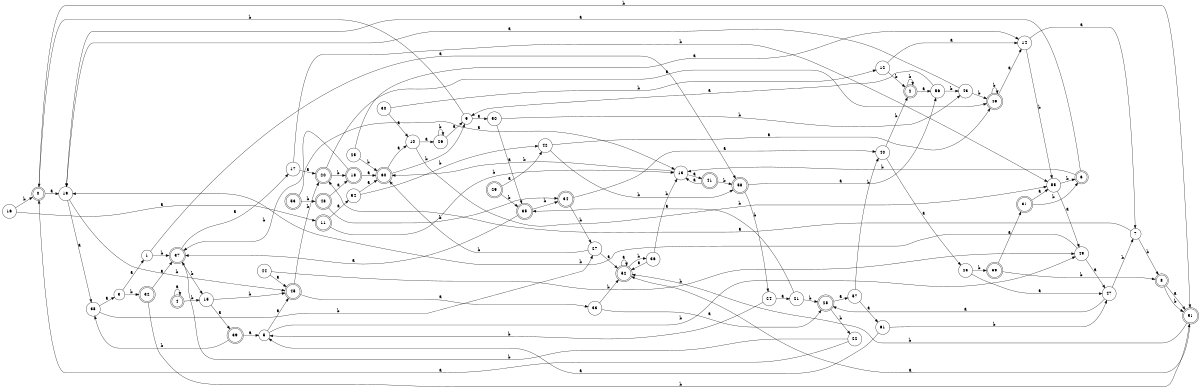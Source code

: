 digraph n50_8 {
__start0 [label="" shape="none"];

rankdir=LR;
size="8,5";

s0 [style="rounded,filled", color="black", fillcolor="white" shape="doublecircle", label="0"];
s1 [style="filled", color="black", fillcolor="white" shape="circle", label="1"];
s2 [style="rounded,filled", color="black", fillcolor="white" shape="doublecircle", label="2"];
s3 [style="filled", color="black", fillcolor="white" shape="circle", label="3"];
s4 [style="rounded,filled", color="black", fillcolor="white" shape="doublecircle", label="4"];
s5 [style="filled", color="black", fillcolor="white" shape="circle", label="5"];
s6 [style="rounded,filled", color="black", fillcolor="white" shape="doublecircle", label="6"];
s7 [style="filled", color="black", fillcolor="white" shape="circle", label="7"];
s8 [style="rounded,filled", color="black", fillcolor="white" shape="doublecircle", label="8"];
s9 [style="filled", color="black", fillcolor="white" shape="circle", label="9"];
s10 [style="filled", color="black", fillcolor="white" shape="circle", label="10"];
s11 [style="rounded,filled", color="black", fillcolor="white" shape="doublecircle", label="11"];
s12 [style="filled", color="black", fillcolor="white" shape="circle", label="12"];
s13 [style="filled", color="black", fillcolor="white" shape="circle", label="13"];
s14 [style="filled", color="black", fillcolor="white" shape="circle", label="14"];
s15 [style="filled", color="black", fillcolor="white" shape="circle", label="15"];
s16 [style="filled", color="black", fillcolor="white" shape="circle", label="16"];
s17 [style="filled", color="black", fillcolor="white" shape="circle", label="17"];
s18 [style="rounded,filled", color="black", fillcolor="white" shape="doublecircle", label="18"];
s19 [style="filled", color="black", fillcolor="white" shape="circle", label="19"];
s20 [style="rounded,filled", color="black", fillcolor="white" shape="doublecircle", label="20"];
s21 [style="filled", color="black", fillcolor="white" shape="circle", label="21"];
s22 [style="filled", color="black", fillcolor="white" shape="circle", label="22"];
s23 [style="filled", color="black", fillcolor="white" shape="circle", label="23"];
s24 [style="filled", color="black", fillcolor="white" shape="circle", label="24"];
s25 [style="filled", color="black", fillcolor="white" shape="circle", label="25"];
s26 [style="filled", color="black", fillcolor="white" shape="circle", label="26"];
s27 [style="filled", color="black", fillcolor="white" shape="circle", label="27"];
s28 [style="rounded,filled", color="black", fillcolor="white" shape="doublecircle", label="28"];
s29 [style="rounded,filled", color="black", fillcolor="white" shape="doublecircle", label="29"];
s30 [style="filled", color="black", fillcolor="white" shape="circle", label="30"];
s31 [style="rounded,filled", color="black", fillcolor="white" shape="doublecircle", label="31"];
s32 [style="rounded,filled", color="black", fillcolor="white" shape="doublecircle", label="32"];
s33 [style="filled", color="black", fillcolor="white" shape="circle", label="33"];
s34 [style="rounded,filled", color="black", fillcolor="white" shape="doublecircle", label="34"];
s35 [style="rounded,filled", color="black", fillcolor="white" shape="doublecircle", label="35"];
s36 [style="filled", color="black", fillcolor="white" shape="circle", label="36"];
s37 [style="rounded,filled", color="black", fillcolor="white" shape="doublecircle", label="37"];
s38 [style="filled", color="black", fillcolor="white" shape="circle", label="38"];
s39 [style="rounded,filled", color="black", fillcolor="white" shape="doublecircle", label="39"];
s40 [style="filled", color="black", fillcolor="white" shape="circle", label="40"];
s41 [style="rounded,filled", color="black", fillcolor="white" shape="doublecircle", label="41"];
s42 [style="filled", color="black", fillcolor="white" shape="circle", label="42"];
s43 [style="filled", color="black", fillcolor="white" shape="circle", label="43"];
s44 [style="filled", color="black", fillcolor="white" shape="circle", label="44"];
s45 [style="rounded,filled", color="black", fillcolor="white" shape="doublecircle", label="45"];
s46 [style="rounded,filled", color="black", fillcolor="white" shape="doublecircle", label="46"];
s47 [style="filled", color="black", fillcolor="white" shape="circle", label="47"];
s48 [style="rounded,filled", color="black", fillcolor="white" shape="doublecircle", label="48"];
s49 [style="filled", color="black", fillcolor="white" shape="circle", label="49"];
s50 [style="filled", color="black", fillcolor="white" shape="circle", label="50"];
s51 [style="rounded,filled", color="black", fillcolor="white" shape="doublecircle", label="51"];
s52 [style="rounded,filled", color="black", fillcolor="white" shape="doublecircle", label="52"];
s53 [style="rounded,filled", color="black", fillcolor="white" shape="doublecircle", label="53"];
s54 [style="filled", color="black", fillcolor="white" shape="circle", label="54"];
s55 [style="filled", color="black", fillcolor="white" shape="circle", label="55"];
s56 [style="filled", color="black", fillcolor="white" shape="circle", label="56"];
s57 [style="filled", color="black", fillcolor="white" shape="circle", label="57"];
s58 [style="rounded,filled", color="black", fillcolor="white" shape="doublecircle", label="58"];
s59 [style="rounded,filled", color="black", fillcolor="white" shape="doublecircle", label="59"];
s60 [style="rounded,filled", color="black", fillcolor="white" shape="doublecircle", label="60"];
s61 [style="filled", color="black", fillcolor="white" shape="circle", label="61"];
s0 -> s19 [label="a"];
s0 -> s51 [label="b"];
s1 -> s58 [label="a"];
s1 -> s37 [label="b"];
s2 -> s56 [label="a"];
s2 -> s2 [label="b"];
s3 -> s1 [label="a"];
s3 -> s32 [label="b"];
s4 -> s4 [label="a"];
s4 -> s15 [label="b"];
s5 -> s45 [label="a"];
s5 -> s49 [label="b"];
s6 -> s19 [label="a"];
s6 -> s13 [label="b"];
s7 -> s20 [label="a"];
s7 -> s8 [label="b"];
s8 -> s51 [label="a"];
s8 -> s51 [label="b"];
s9 -> s50 [label="a"];
s9 -> s0 [label="b"];
s10 -> s26 [label="a"];
s10 -> s55 [label="b"];
s11 -> s54 [label="a"];
s11 -> s13 [label="b"];
s12 -> s14 [label="a"];
s12 -> s2 [label="b"];
s13 -> s41 [label="a"];
s13 -> s60 [label="b"];
s14 -> s7 [label="a"];
s14 -> s55 [label="b"];
s15 -> s39 [label="a"];
s15 -> s45 [label="b"];
s16 -> s11 [label="a"];
s16 -> s0 [label="b"];
s17 -> s20 [label="a"];
s17 -> s55 [label="b"];
s18 -> s60 [label="a"];
s18 -> s37 [label="b"];
s19 -> s38 [label="a"];
s19 -> s45 [label="b"];
s20 -> s46 [label="a"];
s20 -> s18 [label="b"];
s21 -> s35 [label="a"];
s21 -> s28 [label="b"];
s22 -> s0 [label="a"];
s22 -> s37 [label="b"];
s23 -> s47 [label="a"];
s23 -> s59 [label="b"];
s24 -> s21 [label="a"];
s24 -> s5 [label="b"];
s25 -> s14 [label="a"];
s25 -> s60 [label="b"];
s26 -> s9 [label="a"];
s26 -> s26 [label="b"];
s27 -> s52 [label="a"];
s27 -> s60 [label="b"];
s28 -> s57 [label="a"];
s28 -> s22 [label="b"];
s29 -> s42 [label="a"];
s29 -> s35 [label="b"];
s30 -> s10 [label="a"];
s30 -> s12 [label="b"];
s31 -> s55 [label="a"];
s31 -> s6 [label="b"];
s32 -> s37 [label="a"];
s32 -> s51 [label="b"];
s33 -> s28 [label="a"];
s33 -> s52 [label="b"];
s34 -> s40 [label="a"];
s34 -> s27 [label="b"];
s35 -> s37 [label="a"];
s35 -> s34 [label="b"];
s36 -> s52 [label="a"];
s36 -> s13 [label="b"];
s37 -> s17 [label="a"];
s37 -> s15 [label="b"];
s38 -> s3 [label="a"];
s38 -> s27 [label="b"];
s39 -> s5 [label="a"];
s39 -> s38 [label="b"];
s40 -> s23 [label="a"];
s40 -> s2 [label="b"];
s41 -> s13 [label="a"];
s41 -> s58 [label="b"];
s42 -> s46 [label="a"];
s42 -> s58 [label="b"];
s43 -> s19 [label="a"];
s43 -> s46 [label="b"];
s44 -> s45 [label="a"];
s44 -> s49 [label="b"];
s45 -> s33 [label="a"];
s45 -> s20 [label="b"];
s46 -> s14 [label="a"];
s46 -> s46 [label="b"];
s47 -> s28 [label="a"];
s47 -> s7 [label="b"];
s48 -> s18 [label="a"];
s48 -> s34 [label="b"];
s49 -> s47 [label="a"];
s49 -> s19 [label="b"];
s50 -> s35 [label="a"];
s50 -> s43 [label="b"];
s51 -> s52 [label="a"];
s51 -> s52 [label="b"];
s52 -> s52 [label="a"];
s52 -> s36 [label="b"];
s53 -> s13 [label="a"];
s53 -> s48 [label="b"];
s54 -> s60 [label="a"];
s54 -> s42 [label="b"];
s55 -> s49 [label="a"];
s55 -> s6 [label="b"];
s56 -> s9 [label="a"];
s56 -> s43 [label="b"];
s57 -> s61 [label="a"];
s57 -> s40 [label="b"];
s58 -> s56 [label="a"];
s58 -> s24 [label="b"];
s59 -> s31 [label="a"];
s59 -> s8 [label="b"];
s60 -> s10 [label="a"];
s60 -> s9 [label="b"];
s61 -> s5 [label="a"];
s61 -> s47 [label="b"];

}